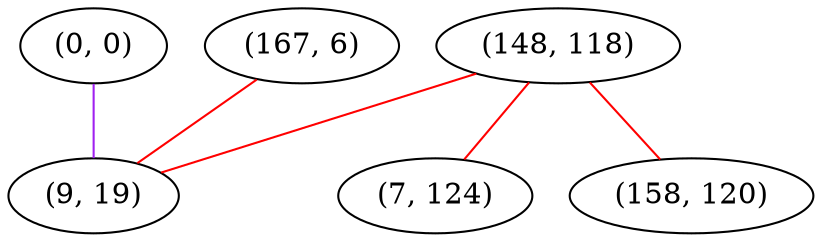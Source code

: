 graph "" {
"(0, 0)";
"(148, 118)";
"(167, 6)";
"(7, 124)";
"(9, 19)";
"(158, 120)";
"(0, 0)" -- "(9, 19)"  [color=purple, key=0, weight=4];
"(148, 118)" -- "(7, 124)"  [color=red, key=0, weight=1];
"(148, 118)" -- "(9, 19)"  [color=red, key=0, weight=1];
"(148, 118)" -- "(158, 120)"  [color=red, key=0, weight=1];
"(167, 6)" -- "(9, 19)"  [color=red, key=0, weight=1];
}
